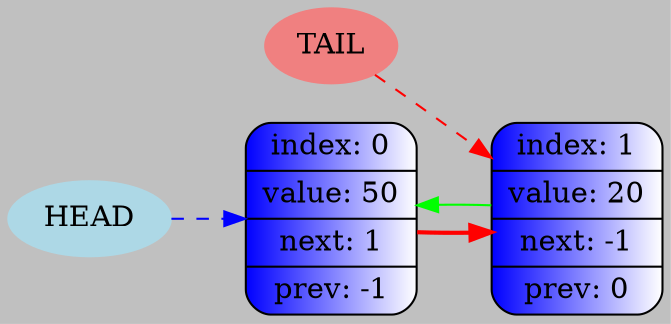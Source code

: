 digraph G {
    rankdir = LR;
    bgcolor="#C0C0C0";

    node000 [shape=Mrecord; style=filled; fillcolor="blue:white"; label="{index: 0} | { value: 50 } | {next: 1} | {prev: -1} "];
    node001 [shape=Mrecord; style=filled; fillcolor="blue:white"; label="{index: 1} | { value: 20 } | {next: -1} | {prev: 0} "];

    node000 -> node001 [style=bold; weight=1000; color=red; ];
    tail [shape=ellipse; style=filled; color=lightcoral; label="TAIL"];
    tail -> node001 [style=dashed; color=red; ];
    node001 -> node000 [weight=0; color= green; constraint=false; ];
    head [shape=ellipse; style=filled; color=lightblue; label="HEAD"];
    head -> node000 [style=dashed; color=blue; ];
}
